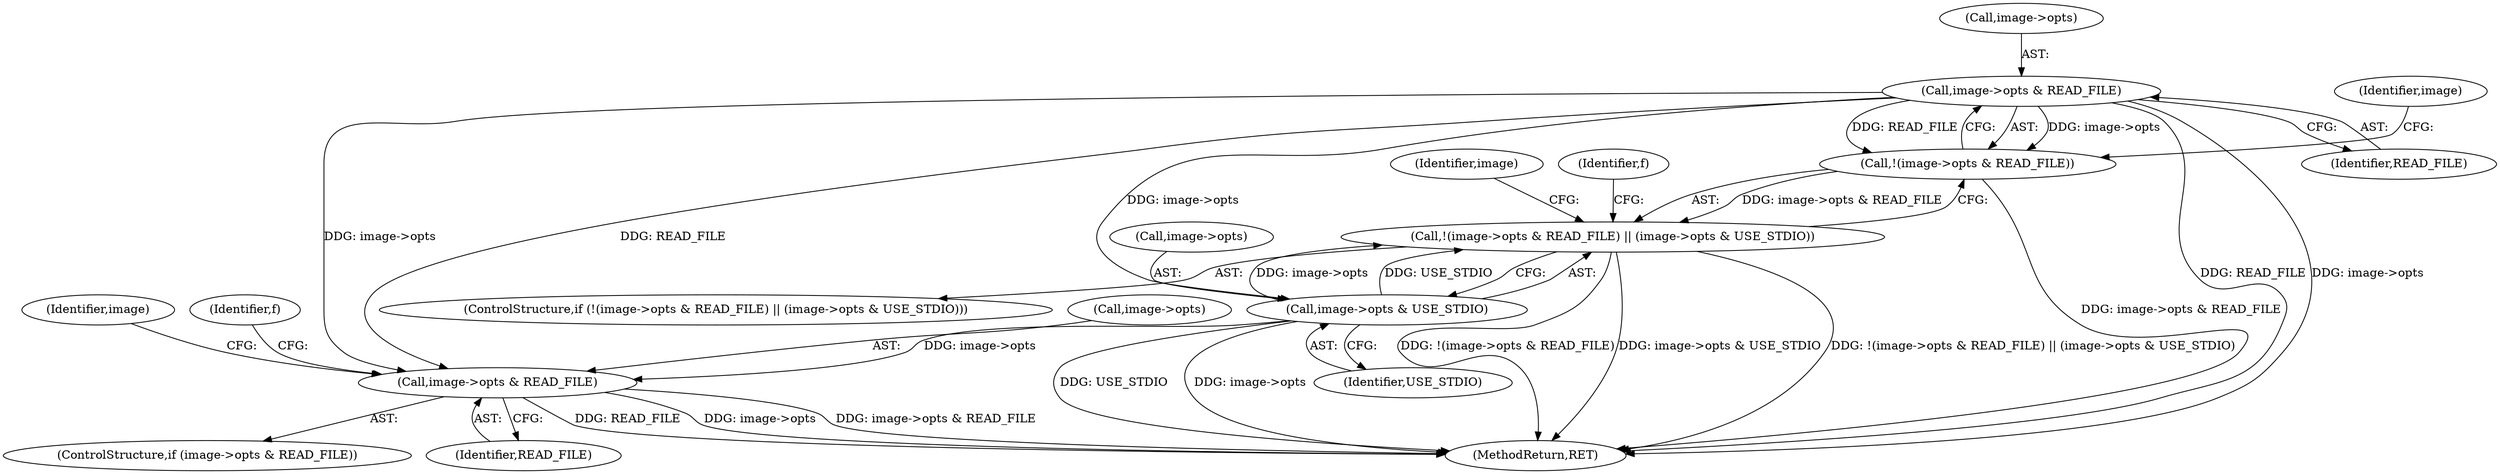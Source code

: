 digraph "0_Android_9d4853418ab2f754c2b63e091c29c5529b8b86ca_30@pointer" {
"1000108" [label="(Call,image->opts & READ_FILE)"];
"1000107" [label="(Call,!(image->opts & READ_FILE))"];
"1000106" [label="(Call,!(image->opts & READ_FILE) || (image->opts & USE_STDIO))"];
"1000113" [label="(Call,image->opts & USE_STDIO)"];
"1000133" [label="(Call,image->opts & READ_FILE)"];
"1000280" [label="(MethodReturn,RET)"];
"1000121" [label="(Identifier,f)"];
"1000117" [label="(Identifier,USE_STDIO)"];
"1000105" [label="(ControlStructure,if (!(image->opts & READ_FILE) || (image->opts & USE_STDIO)))"];
"1000148" [label="(Identifier,f)"];
"1000112" [label="(Identifier,READ_FILE)"];
"1000133" [label="(Call,image->opts & READ_FILE)"];
"1000114" [label="(Call,image->opts)"];
"1000134" [label="(Call,image->opts)"];
"1000137" [label="(Identifier,READ_FILE)"];
"1000277" [label="(Identifier,image)"];
"1000109" [label="(Call,image->opts)"];
"1000107" [label="(Call,!(image->opts & READ_FILE))"];
"1000115" [label="(Identifier,image)"];
"1000113" [label="(Call,image->opts & USE_STDIO)"];
"1000106" [label="(Call,!(image->opts & READ_FILE) || (image->opts & USE_STDIO))"];
"1000108" [label="(Call,image->opts & READ_FILE)"];
"1000132" [label="(ControlStructure,if (image->opts & READ_FILE))"];
"1000140" [label="(Identifier,image)"];
"1000108" -> "1000107"  [label="AST: "];
"1000108" -> "1000112"  [label="CFG: "];
"1000109" -> "1000108"  [label="AST: "];
"1000112" -> "1000108"  [label="AST: "];
"1000107" -> "1000108"  [label="CFG: "];
"1000108" -> "1000280"  [label="DDG: READ_FILE"];
"1000108" -> "1000280"  [label="DDG: image->opts"];
"1000108" -> "1000107"  [label="DDG: image->opts"];
"1000108" -> "1000107"  [label="DDG: READ_FILE"];
"1000108" -> "1000113"  [label="DDG: image->opts"];
"1000108" -> "1000133"  [label="DDG: image->opts"];
"1000108" -> "1000133"  [label="DDG: READ_FILE"];
"1000107" -> "1000106"  [label="AST: "];
"1000115" -> "1000107"  [label="CFG: "];
"1000106" -> "1000107"  [label="CFG: "];
"1000107" -> "1000280"  [label="DDG: image->opts & READ_FILE"];
"1000107" -> "1000106"  [label="DDG: image->opts & READ_FILE"];
"1000106" -> "1000105"  [label="AST: "];
"1000106" -> "1000113"  [label="CFG: "];
"1000113" -> "1000106"  [label="AST: "];
"1000121" -> "1000106"  [label="CFG: "];
"1000277" -> "1000106"  [label="CFG: "];
"1000106" -> "1000280"  [label="DDG: !(image->opts & READ_FILE)"];
"1000106" -> "1000280"  [label="DDG: image->opts & USE_STDIO"];
"1000106" -> "1000280"  [label="DDG: !(image->opts & READ_FILE) || (image->opts & USE_STDIO)"];
"1000113" -> "1000106"  [label="DDG: image->opts"];
"1000113" -> "1000106"  [label="DDG: USE_STDIO"];
"1000113" -> "1000117"  [label="CFG: "];
"1000114" -> "1000113"  [label="AST: "];
"1000117" -> "1000113"  [label="AST: "];
"1000113" -> "1000280"  [label="DDG: USE_STDIO"];
"1000113" -> "1000280"  [label="DDG: image->opts"];
"1000113" -> "1000133"  [label="DDG: image->opts"];
"1000133" -> "1000132"  [label="AST: "];
"1000133" -> "1000137"  [label="CFG: "];
"1000134" -> "1000133"  [label="AST: "];
"1000137" -> "1000133"  [label="AST: "];
"1000140" -> "1000133"  [label="CFG: "];
"1000148" -> "1000133"  [label="CFG: "];
"1000133" -> "1000280"  [label="DDG: image->opts"];
"1000133" -> "1000280"  [label="DDG: image->opts & READ_FILE"];
"1000133" -> "1000280"  [label="DDG: READ_FILE"];
}

